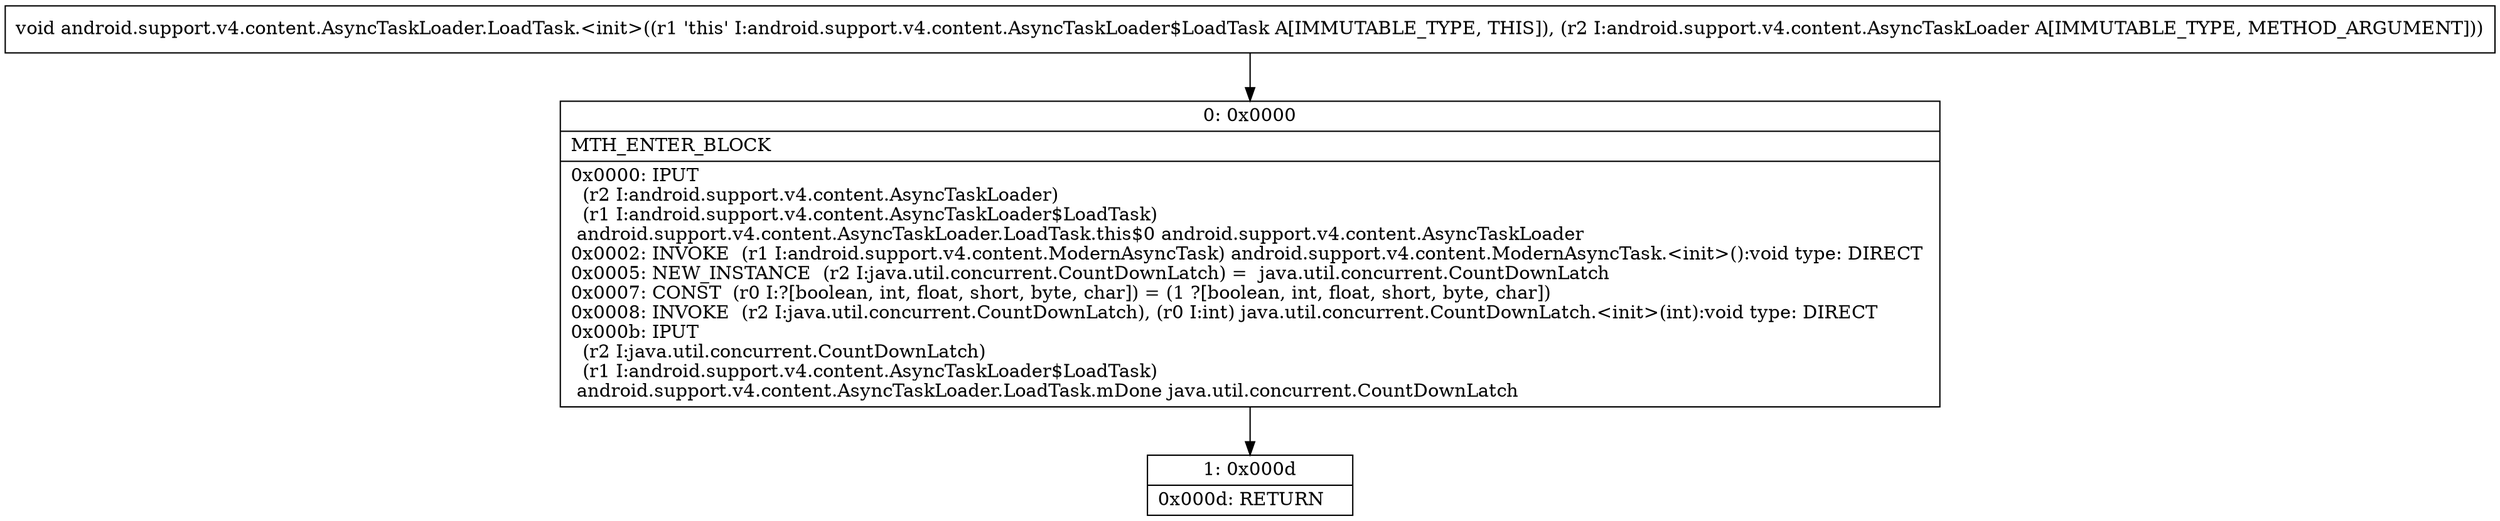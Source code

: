 digraph "CFG forandroid.support.v4.content.AsyncTaskLoader.LoadTask.\<init\>(Landroid\/support\/v4\/content\/AsyncTaskLoader;)V" {
Node_0 [shape=record,label="{0\:\ 0x0000|MTH_ENTER_BLOCK\l|0x0000: IPUT  \l  (r2 I:android.support.v4.content.AsyncTaskLoader)\l  (r1 I:android.support.v4.content.AsyncTaskLoader$LoadTask)\l android.support.v4.content.AsyncTaskLoader.LoadTask.this$0 android.support.v4.content.AsyncTaskLoader \l0x0002: INVOKE  (r1 I:android.support.v4.content.ModernAsyncTask) android.support.v4.content.ModernAsyncTask.\<init\>():void type: DIRECT \l0x0005: NEW_INSTANCE  (r2 I:java.util.concurrent.CountDownLatch) =  java.util.concurrent.CountDownLatch \l0x0007: CONST  (r0 I:?[boolean, int, float, short, byte, char]) = (1 ?[boolean, int, float, short, byte, char]) \l0x0008: INVOKE  (r2 I:java.util.concurrent.CountDownLatch), (r0 I:int) java.util.concurrent.CountDownLatch.\<init\>(int):void type: DIRECT \l0x000b: IPUT  \l  (r2 I:java.util.concurrent.CountDownLatch)\l  (r1 I:android.support.v4.content.AsyncTaskLoader$LoadTask)\l android.support.v4.content.AsyncTaskLoader.LoadTask.mDone java.util.concurrent.CountDownLatch \l}"];
Node_1 [shape=record,label="{1\:\ 0x000d|0x000d: RETURN   \l}"];
MethodNode[shape=record,label="{void android.support.v4.content.AsyncTaskLoader.LoadTask.\<init\>((r1 'this' I:android.support.v4.content.AsyncTaskLoader$LoadTask A[IMMUTABLE_TYPE, THIS]), (r2 I:android.support.v4.content.AsyncTaskLoader A[IMMUTABLE_TYPE, METHOD_ARGUMENT])) }"];
MethodNode -> Node_0;
Node_0 -> Node_1;
}

